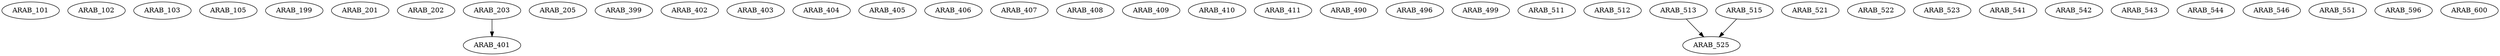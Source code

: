 digraph G {
    ARAB_101;
    ARAB_102;
    ARAB_103;
    ARAB_105;
    ARAB_199;
    ARAB_201;
    ARAB_202;
    ARAB_203;
    ARAB_205;
    ARAB_399;
    edge [color=black];
    ARAB_203 -> ARAB_401;
    ARAB_402;
    ARAB_403;
    ARAB_404;
    ARAB_405;
    ARAB_406;
    ARAB_407;
    ARAB_408;
    ARAB_409;
    ARAB_410;
    ARAB_411;
    ARAB_490;
    ARAB_496;
    ARAB_499;
    ARAB_511;
    ARAB_512;
    ARAB_513;
    ARAB_515;
    ARAB_521;
    ARAB_522;
    ARAB_523;
    edge [color=black];
    ARAB_513 -> ARAB_525;
    ARAB_515 -> ARAB_525;
    ARAB_541;
    ARAB_542;
    ARAB_543;
    ARAB_544;
    ARAB_546;
    ARAB_551;
    ARAB_596;
    ARAB_600;
}
